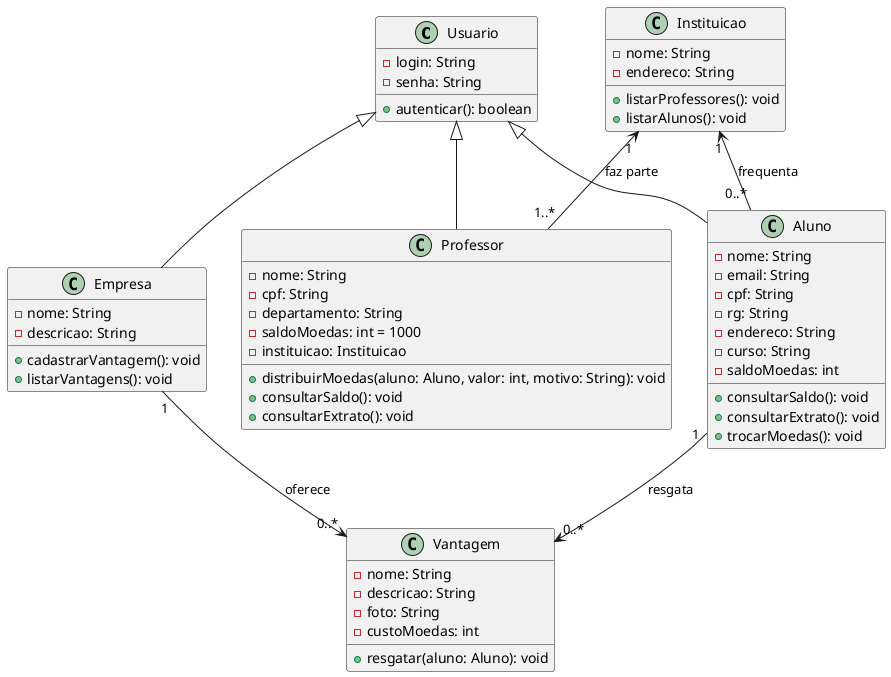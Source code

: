 @startuml
class Usuario {
  - login: String
  - senha: String
  + autenticar(): boolean
}

class Aluno extends Usuario{
  - nome: String
  - email: String
  - cpf: String
  - rg: String
  - endereco: String
  - curso: String
  - saldoMoedas: int
  + consultarSaldo(): void
  + consultarExtrato(): void
  + trocarMoedas(): void
}

class Professor extends Usuario{
  - nome: String
  - cpf: String
  - departamento: String
  - saldoMoedas: int = 1000
  - instituicao: Instituicao
  + distribuirMoedas(aluno: Aluno, valor: int, motivo: String): void
  + consultarSaldo(): void
  + consultarExtrato(): void
}


class Empresa extends Usuario{
  - nome: String
  - descricao: String
  + cadastrarVantagem(): void
  + listarVantagens(): void
}

class Instituicao {
  - nome: String
  - endereco: String
  + listarProfessores(): void
  + listarAlunos(): void
}

class Vantagem {
  - nome: String
  - descricao: String
  - foto: String
  - custoMoedas: int
  + resgatar(aluno: Aluno): void
}

Instituicao "1" <-- "0..*" Aluno : "frequenta"
Instituicao "1" <-- "1..*" Professor : "faz parte"
Aluno "1" --> "0..*" Vantagem : "resgata"
Empresa "1" --> "0..*" Vantagem : "oferece"
@enduml
